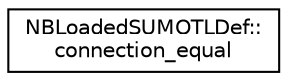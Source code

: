 digraph "Graphical Class Hierarchy"
{
  edge [fontname="Helvetica",fontsize="10",labelfontname="Helvetica",labelfontsize="10"];
  node [fontname="Helvetica",fontsize="10",shape=record];
  rankdir="LR";
  Node0 [label="NBLoadedSUMOTLDef::\lconnection_equal",height=0.2,width=0.4,color="black", fillcolor="white", style="filled",URL="$dc/df1/class_n_b_loaded_s_u_m_o_t_l_def_1_1connection__equal.html",tooltip="class for identifying connections "];
}
